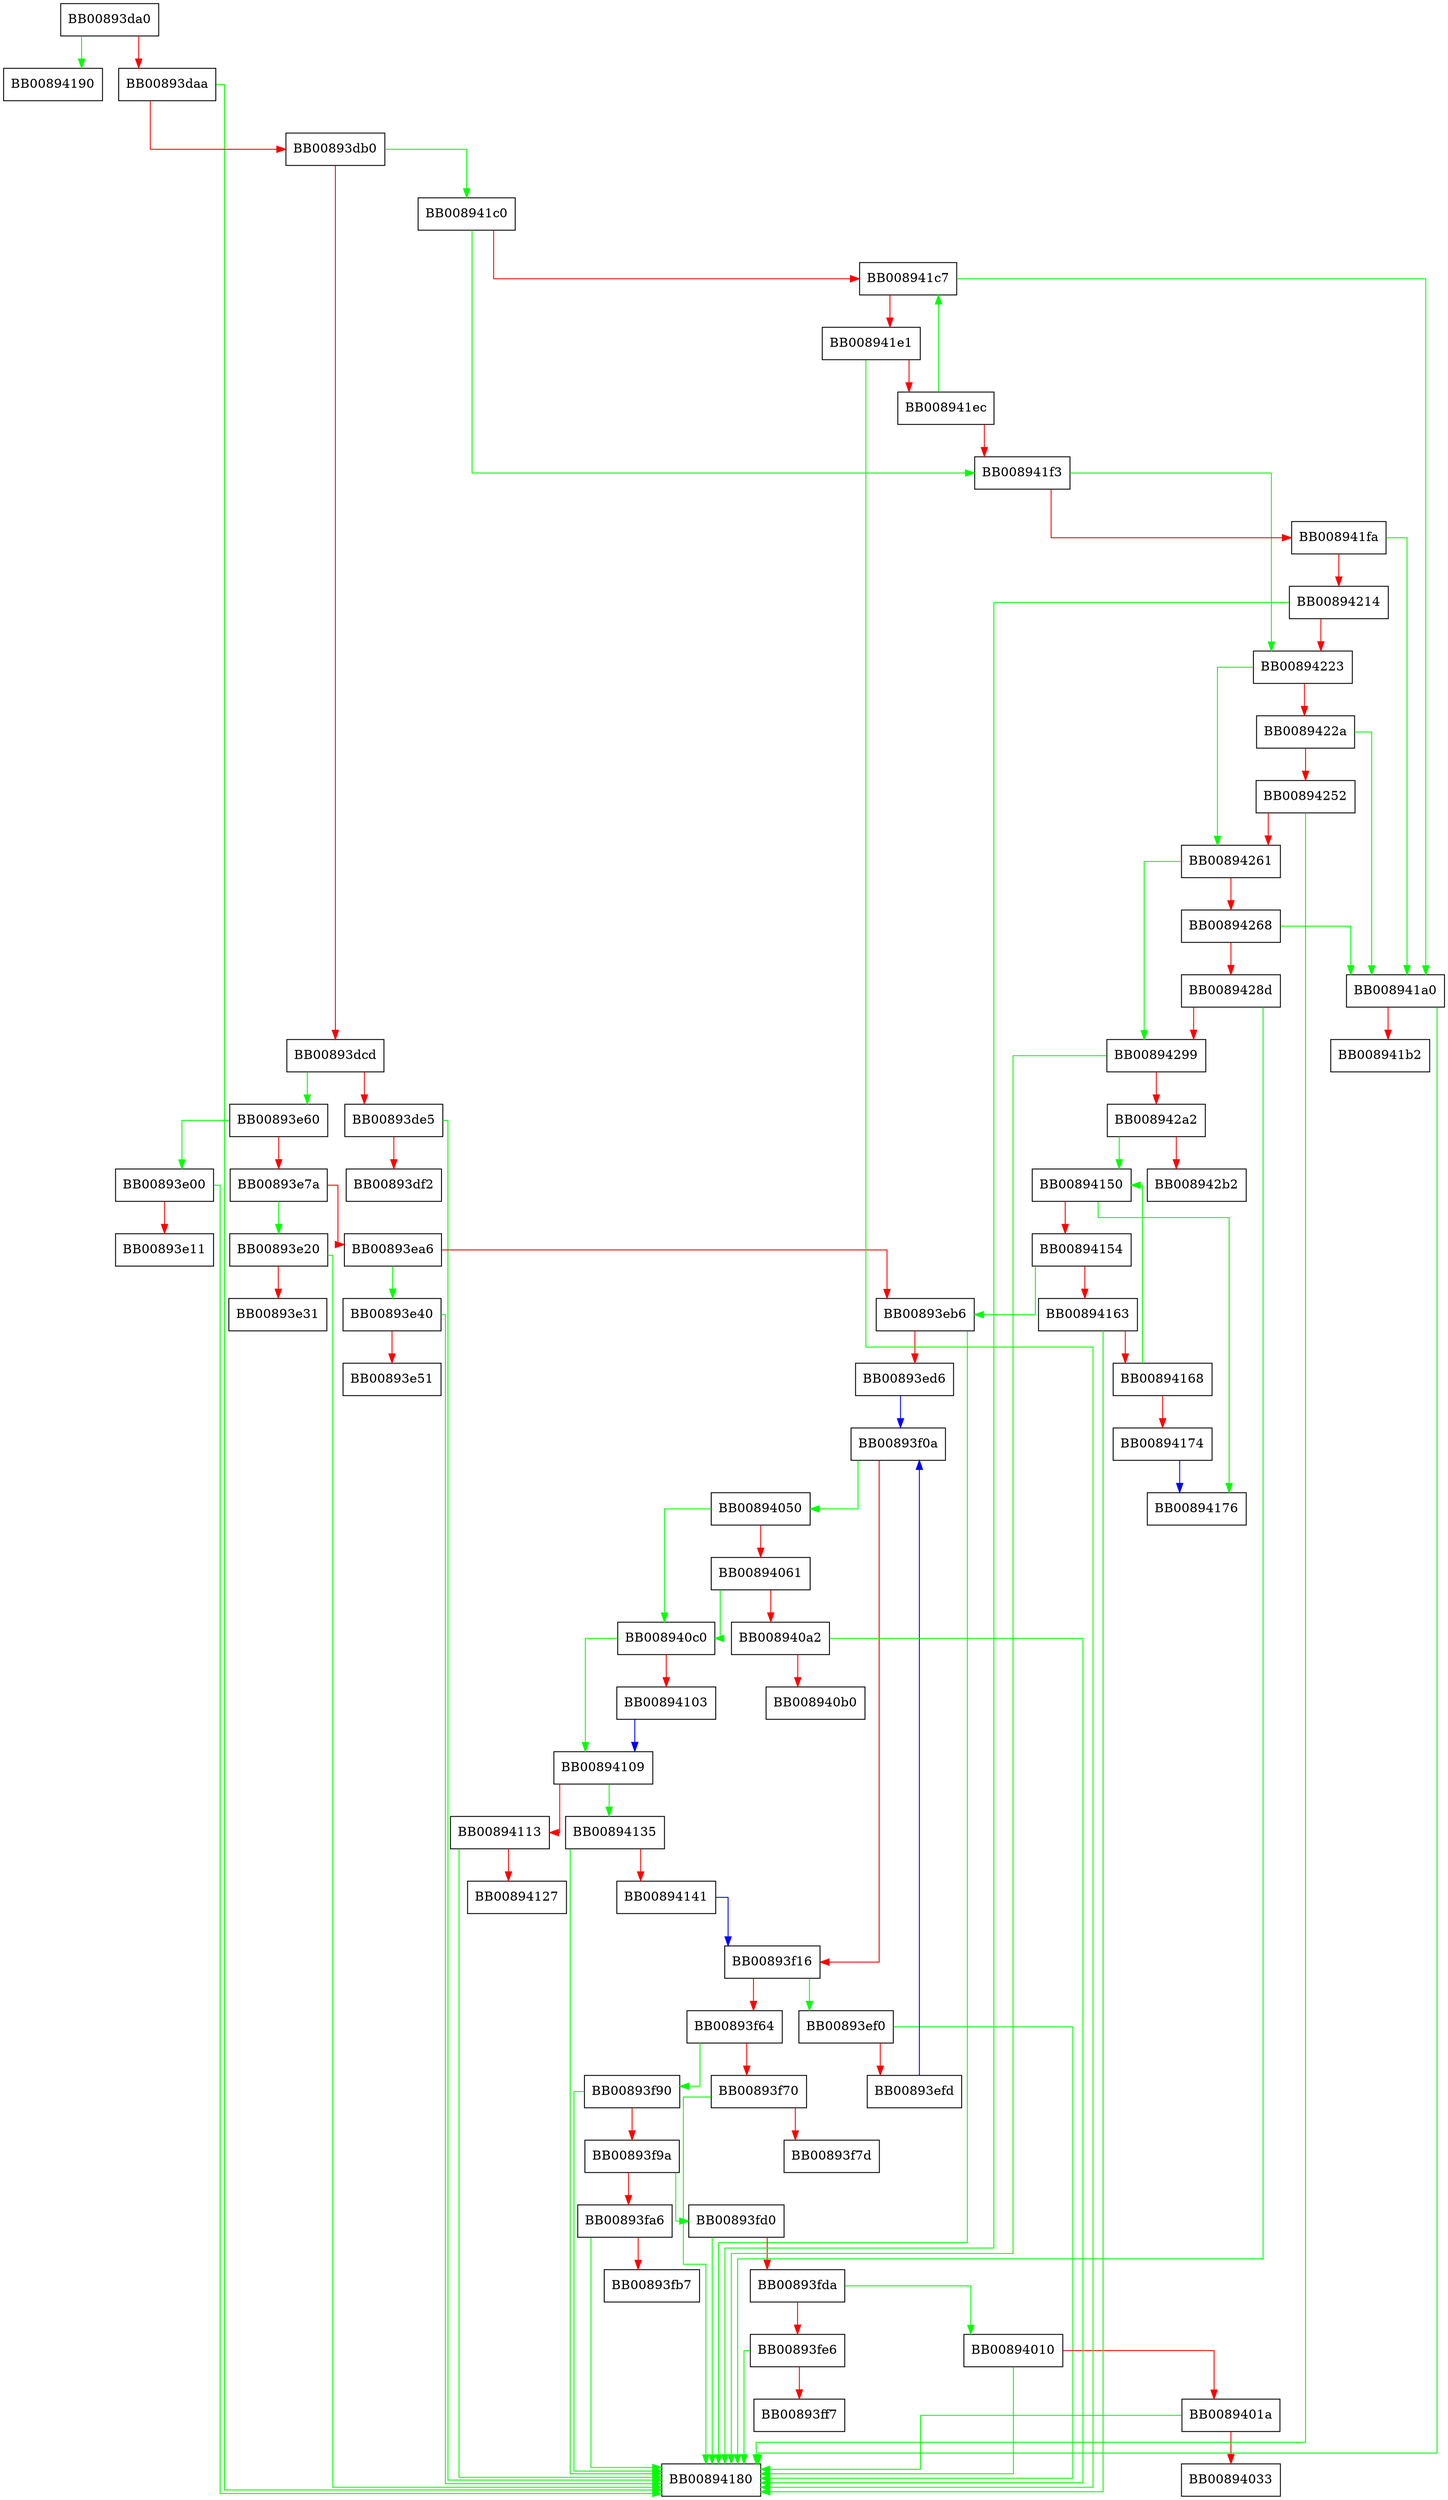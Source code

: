 digraph __strncmp_avx2 {
  node [shape="box"];
  graph [splines=ortho];
  BB00893da0 -> BB00894190 [color="green"];
  BB00893da0 -> BB00893daa [color="red"];
  BB00893daa -> BB00894180 [color="green"];
  BB00893daa -> BB00893db0 [color="red"];
  BB00893db0 -> BB008941c0 [color="green"];
  BB00893db0 -> BB00893dcd [color="red"];
  BB00893dcd -> BB00893e60 [color="green"];
  BB00893dcd -> BB00893de5 [color="red"];
  BB00893de5 -> BB00894180 [color="green"];
  BB00893de5 -> BB00893df2 [color="red"];
  BB00893e00 -> BB00894180 [color="green"];
  BB00893e00 -> BB00893e11 [color="red"];
  BB00893e20 -> BB00894180 [color="green"];
  BB00893e20 -> BB00893e31 [color="red"];
  BB00893e40 -> BB00894180 [color="green"];
  BB00893e40 -> BB00893e51 [color="red"];
  BB00893e60 -> BB00893e00 [color="green"];
  BB00893e60 -> BB00893e7a [color="red"];
  BB00893e7a -> BB00893e20 [color="green"];
  BB00893e7a -> BB00893ea6 [color="red"];
  BB00893ea6 -> BB00893e40 [color="green"];
  BB00893ea6 -> BB00893eb6 [color="red"];
  BB00893eb6 -> BB00894180 [color="green"];
  BB00893eb6 -> BB00893ed6 [color="red"];
  BB00893ed6 -> BB00893f0a [color="blue"];
  BB00893ef0 -> BB00894180 [color="green"];
  BB00893ef0 -> BB00893efd [color="red"];
  BB00893efd -> BB00893f0a [color="blue"];
  BB00893f0a -> BB00894050 [color="green"];
  BB00893f0a -> BB00893f16 [color="red"];
  BB00893f16 -> BB00893ef0 [color="green"];
  BB00893f16 -> BB00893f64 [color="red"];
  BB00893f64 -> BB00893f90 [color="green"];
  BB00893f64 -> BB00893f70 [color="red"];
  BB00893f70 -> BB00894180 [color="green"];
  BB00893f70 -> BB00893f7d [color="red"];
  BB00893f90 -> BB00894180 [color="green"];
  BB00893f90 -> BB00893f9a [color="red"];
  BB00893f9a -> BB00893fd0 [color="green"];
  BB00893f9a -> BB00893fa6 [color="red"];
  BB00893fa6 -> BB00894180 [color="green"];
  BB00893fa6 -> BB00893fb7 [color="red"];
  BB00893fd0 -> BB00894180 [color="green"];
  BB00893fd0 -> BB00893fda [color="red"];
  BB00893fda -> BB00894010 [color="green"];
  BB00893fda -> BB00893fe6 [color="red"];
  BB00893fe6 -> BB00894180 [color="green"];
  BB00893fe6 -> BB00893ff7 [color="red"];
  BB00894010 -> BB00894180 [color="green"];
  BB00894010 -> BB0089401a [color="red"];
  BB0089401a -> BB00894180 [color="green"];
  BB0089401a -> BB00894033 [color="red"];
  BB00894050 -> BB008940c0 [color="green"];
  BB00894050 -> BB00894061 [color="red"];
  BB00894061 -> BB008940c0 [color="green"];
  BB00894061 -> BB008940a2 [color="red"];
  BB008940a2 -> BB00894180 [color="green"];
  BB008940a2 -> BB008940b0 [color="red"];
  BB008940c0 -> BB00894109 [color="green"];
  BB008940c0 -> BB00894103 [color="red"];
  BB00894103 -> BB00894109 [color="blue"];
  BB00894109 -> BB00894135 [color="green"];
  BB00894109 -> BB00894113 [color="red"];
  BB00894113 -> BB00894180 [color="green"];
  BB00894113 -> BB00894127 [color="red"];
  BB00894135 -> BB00894180 [color="green"];
  BB00894135 -> BB00894141 [color="red"];
  BB00894141 -> BB00893f16 [color="blue"];
  BB00894150 -> BB00894176 [color="green"];
  BB00894150 -> BB00894154 [color="red"];
  BB00894154 -> BB00893eb6 [color="green"];
  BB00894154 -> BB00894163 [color="red"];
  BB00894163 -> BB00894180 [color="green"];
  BB00894163 -> BB00894168 [color="red"];
  BB00894168 -> BB00894150 [color="green"];
  BB00894168 -> BB00894174 [color="red"];
  BB00894174 -> BB00894176 [color="blue"];
  BB008941a0 -> BB00894180 [color="green"];
  BB008941a0 -> BB008941b2 [color="red"];
  BB008941c0 -> BB008941f3 [color="green"];
  BB008941c0 -> BB008941c7 [color="red"];
  BB008941c7 -> BB008941a0 [color="green"];
  BB008941c7 -> BB008941e1 [color="red"];
  BB008941e1 -> BB00894180 [color="green"];
  BB008941e1 -> BB008941ec [color="red"];
  BB008941ec -> BB008941c7 [color="green"];
  BB008941ec -> BB008941f3 [color="red"];
  BB008941f3 -> BB00894223 [color="green"];
  BB008941f3 -> BB008941fa [color="red"];
  BB008941fa -> BB008941a0 [color="green"];
  BB008941fa -> BB00894214 [color="red"];
  BB00894214 -> BB00894180 [color="green"];
  BB00894214 -> BB00894223 [color="red"];
  BB00894223 -> BB00894261 [color="green"];
  BB00894223 -> BB0089422a [color="red"];
  BB0089422a -> BB008941a0 [color="green"];
  BB0089422a -> BB00894252 [color="red"];
  BB00894252 -> BB00894180 [color="green"];
  BB00894252 -> BB00894261 [color="red"];
  BB00894261 -> BB00894299 [color="green"];
  BB00894261 -> BB00894268 [color="red"];
  BB00894268 -> BB008941a0 [color="green"];
  BB00894268 -> BB0089428d [color="red"];
  BB0089428d -> BB00894180 [color="green"];
  BB0089428d -> BB00894299 [color="red"];
  BB00894299 -> BB00894180 [color="green"];
  BB00894299 -> BB008942a2 [color="red"];
  BB008942a2 -> BB00894150 [color="green"];
  BB008942a2 -> BB008942b2 [color="red"];
}